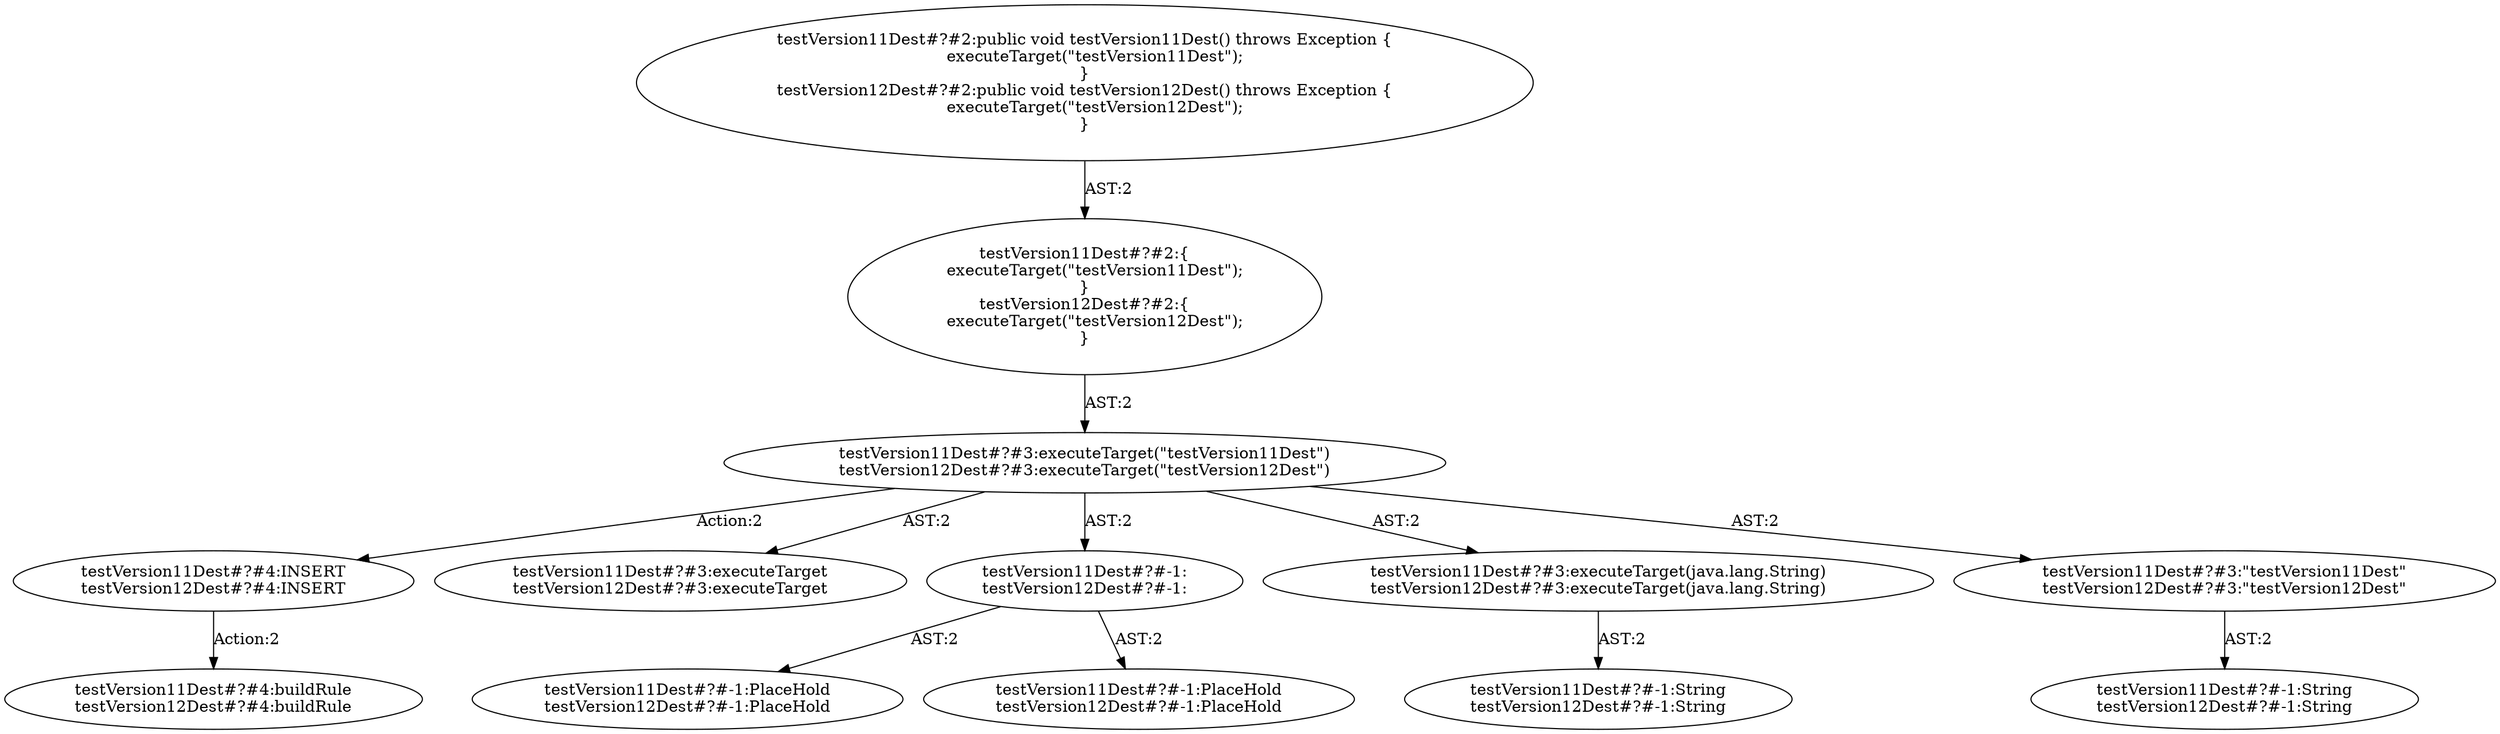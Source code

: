 digraph "Pattern" {
0 [label="testVersion11Dest#?#4:INSERT
testVersion12Dest#?#4:INSERT" shape=ellipse]
1 [label="testVersion11Dest#?#3:executeTarget(\"testVersion11Dest\")
testVersion12Dest#?#3:executeTarget(\"testVersion12Dest\")" shape=ellipse]
2 [label="testVersion11Dest#?#2:\{
    executeTarget(\"testVersion11Dest\");
\}
testVersion12Dest#?#2:\{
    executeTarget(\"testVersion12Dest\");
\}" shape=ellipse]
3 [label="testVersion11Dest#?#2:public void testVersion11Dest() throws Exception \{
    executeTarget(\"testVersion11Dest\");
\}
testVersion12Dest#?#2:public void testVersion12Dest() throws Exception \{
    executeTarget(\"testVersion12Dest\");
\}" shape=ellipse]
4 [label="testVersion11Dest#?#3:executeTarget
testVersion12Dest#?#3:executeTarget" shape=ellipse]
5 [label="testVersion11Dest#?#-1:
testVersion12Dest#?#-1:" shape=ellipse]
6 [label="testVersion11Dest#?#-1:PlaceHold
testVersion12Dest#?#-1:PlaceHold" shape=ellipse]
7 [label="testVersion11Dest#?#-1:PlaceHold
testVersion12Dest#?#-1:PlaceHold" shape=ellipse]
8 [label="testVersion11Dest#?#3:executeTarget(java.lang.String)
testVersion12Dest#?#3:executeTarget(java.lang.String)" shape=ellipse]
9 [label="testVersion11Dest#?#-1:String
testVersion12Dest#?#-1:String" shape=ellipse]
10 [label="testVersion11Dest#?#3:\"testVersion11Dest\"
testVersion12Dest#?#3:\"testVersion12Dest\"" shape=ellipse]
11 [label="testVersion11Dest#?#-1:String
testVersion12Dest#?#-1:String" shape=ellipse]
12 [label="testVersion11Dest#?#4:buildRule
testVersion12Dest#?#4:buildRule" shape=ellipse]
0 -> 12 [label="Action:2"];
1 -> 0 [label="Action:2"];
1 -> 4 [label="AST:2"];
1 -> 5 [label="AST:2"];
1 -> 8 [label="AST:2"];
1 -> 10 [label="AST:2"];
2 -> 1 [label="AST:2"];
3 -> 2 [label="AST:2"];
5 -> 6 [label="AST:2"];
5 -> 7 [label="AST:2"];
8 -> 9 [label="AST:2"];
10 -> 11 [label="AST:2"];
}